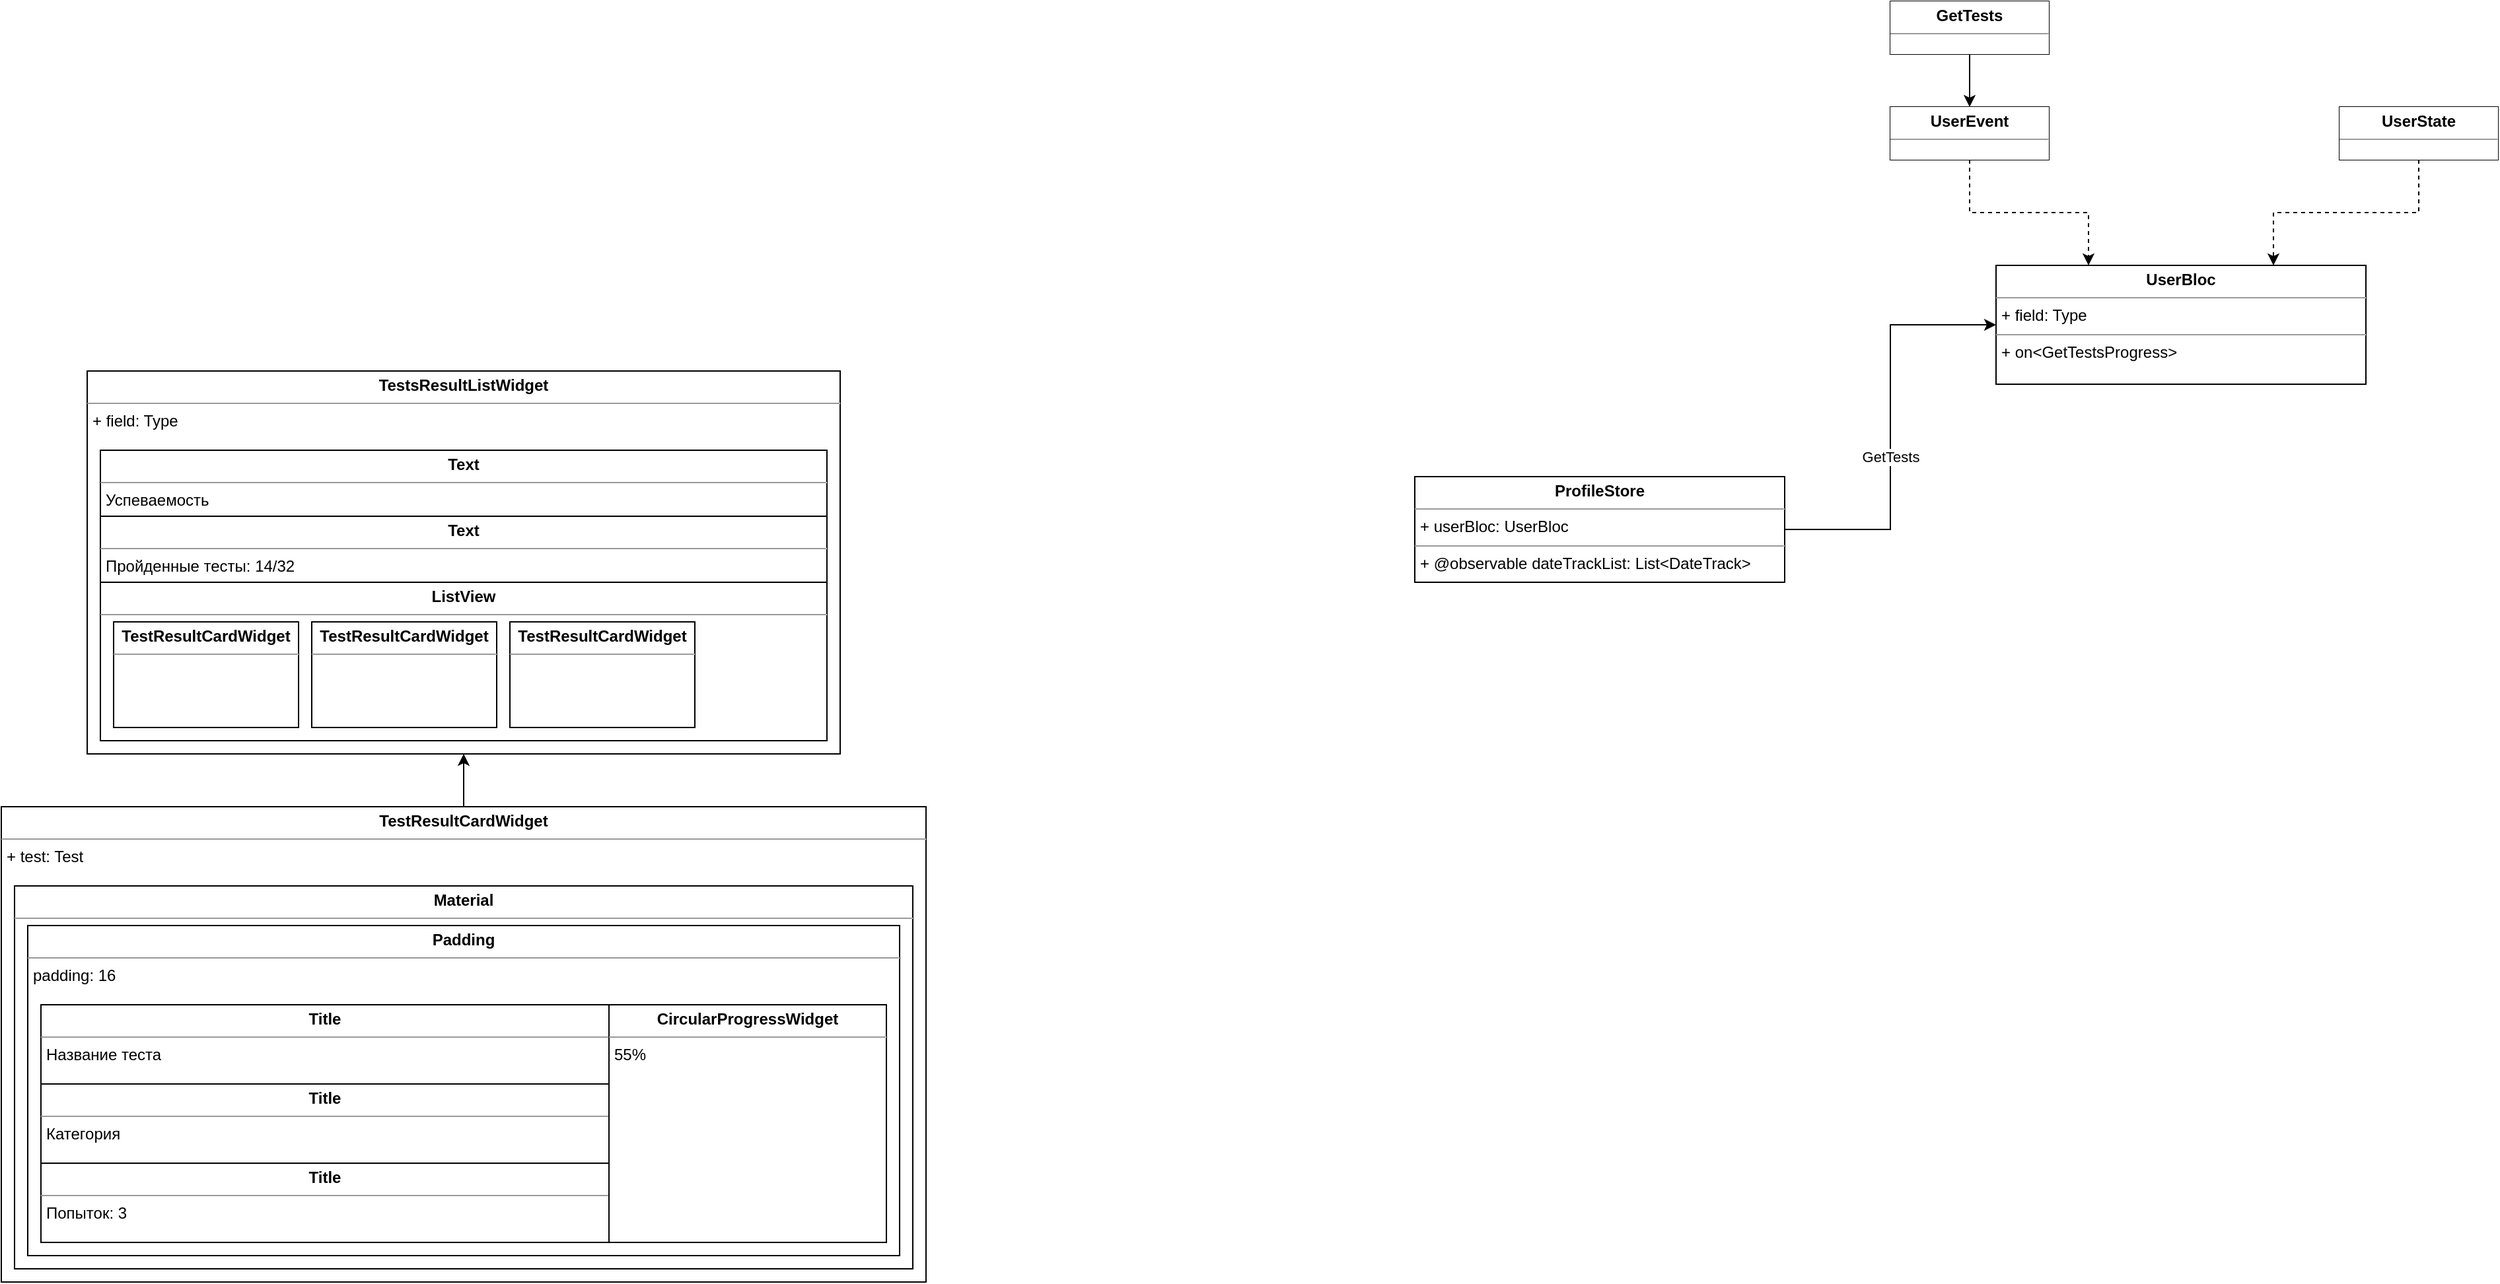 <mxfile version="15.7.3" type="github">
  <diagram id="xYR68J1s75E41UTsU3Sb" name="Page-1">
    <mxGraphModel dx="2681" dy="1632" grid="1" gridSize="10" guides="1" tooltips="1" connect="1" arrows="1" fold="1" page="1" pageScale="1" pageWidth="850" pageHeight="1100" math="0" shadow="0">
      <root>
        <mxCell id="0" />
        <mxCell id="1" parent="0" />
        <mxCell id="9o35Me_9tluS2l3f0opZ-1" value="&lt;p style=&quot;margin: 0px ; margin-top: 4px ; text-align: center&quot;&gt;&lt;b&gt;UserBloc&lt;/b&gt;&lt;/p&gt;&lt;hr size=&quot;1&quot;&gt;&lt;p style=&quot;margin: 0px ; margin-left: 4px&quot;&gt;+ field: Type&lt;/p&gt;&lt;hr size=&quot;1&quot;&gt;&lt;p style=&quot;margin: 0px ; margin-left: 4px&quot;&gt;+ on&amp;lt;GetTestsProgress&amp;gt;&lt;/p&gt;" style="verticalAlign=top;align=left;overflow=fill;fontSize=12;fontFamily=Helvetica;html=1;" vertex="1" parent="1">
          <mxGeometry x="320" y="160" width="280" height="90" as="geometry" />
        </mxCell>
        <mxCell id="9o35Me_9tluS2l3f0opZ-6" style="edgeStyle=orthogonalEdgeStyle;rounded=0;orthogonalLoop=1;jettySize=auto;html=1;exitX=0.5;exitY=1;exitDx=0;exitDy=0;entryX=0.25;entryY=0;entryDx=0;entryDy=0;dashed=1;" edge="1" parent="1" source="9o35Me_9tluS2l3f0opZ-2" target="9o35Me_9tluS2l3f0opZ-1">
          <mxGeometry relative="1" as="geometry" />
        </mxCell>
        <mxCell id="9o35Me_9tluS2l3f0opZ-2" value="&lt;p style=&quot;margin: 0px ; margin-top: 4px ; text-align: center&quot;&gt;&lt;b&gt;UserEvent&lt;/b&gt;&lt;/p&gt;&lt;hr size=&quot;1&quot;&gt;&lt;p style=&quot;margin: 0px ; margin-left: 4px&quot;&gt;&lt;br&gt;&lt;/p&gt;" style="verticalAlign=top;align=left;overflow=fill;fontSize=12;fontFamily=Helvetica;html=1;fillColor=default;strokeColor=default;fontColor=default;labelBackgroundColor=default;" vertex="1" parent="1">
          <mxGeometry x="240" y="40" width="120" height="40" as="geometry" />
        </mxCell>
        <mxCell id="9o35Me_9tluS2l3f0opZ-7" style="edgeStyle=orthogonalEdgeStyle;rounded=0;orthogonalLoop=1;jettySize=auto;html=1;exitX=0.5;exitY=1;exitDx=0;exitDy=0;entryX=0.75;entryY=0;entryDx=0;entryDy=0;dashed=1;" edge="1" parent="1" source="9o35Me_9tluS2l3f0opZ-3" target="9o35Me_9tluS2l3f0opZ-1">
          <mxGeometry relative="1" as="geometry" />
        </mxCell>
        <mxCell id="9o35Me_9tluS2l3f0opZ-3" value="&lt;p style=&quot;margin: 0px ; margin-top: 4px ; text-align: center&quot;&gt;&lt;b&gt;UserState&lt;/b&gt;&lt;/p&gt;&lt;hr size=&quot;1&quot;&gt;&lt;p style=&quot;margin: 0px ; margin-left: 4px&quot;&gt;&lt;br&gt;&lt;/p&gt;" style="verticalAlign=top;align=left;overflow=fill;fontSize=12;fontFamily=Helvetica;html=1;fillColor=default;strokeColor=default;fontColor=default;labelBackgroundColor=default;" vertex="1" parent="1">
          <mxGeometry x="580" y="40" width="120" height="40" as="geometry" />
        </mxCell>
        <mxCell id="9o35Me_9tluS2l3f0opZ-10" style="edgeStyle=orthogonalEdgeStyle;rounded=0;orthogonalLoop=1;jettySize=auto;html=1;entryX=0.5;entryY=0;entryDx=0;entryDy=0;" edge="1" parent="1" source="9o35Me_9tluS2l3f0opZ-9" target="9o35Me_9tluS2l3f0opZ-2">
          <mxGeometry relative="1" as="geometry" />
        </mxCell>
        <mxCell id="9o35Me_9tluS2l3f0opZ-9" value="&lt;p style=&quot;margin: 0px ; margin-top: 4px ; text-align: center&quot;&gt;&lt;b&gt;GetTests&lt;/b&gt;&lt;/p&gt;&lt;hr size=&quot;1&quot;&gt;&lt;p style=&quot;margin: 0px ; margin-left: 4px&quot;&gt;&lt;br&gt;&lt;/p&gt;" style="verticalAlign=top;align=left;overflow=fill;fontSize=12;fontFamily=Helvetica;html=1;fillColor=default;strokeColor=default;fontColor=default;labelBackgroundColor=default;" vertex="1" parent="1">
          <mxGeometry x="240" y="-40" width="120" height="40" as="geometry" />
        </mxCell>
        <mxCell id="9o35Me_9tluS2l3f0opZ-12" style="edgeStyle=orthogonalEdgeStyle;rounded=0;orthogonalLoop=1;jettySize=auto;html=1;entryX=0;entryY=0.5;entryDx=0;entryDy=0;exitX=1;exitY=0.5;exitDx=0;exitDy=0;" edge="1" parent="1" source="9o35Me_9tluS2l3f0opZ-11" target="9o35Me_9tluS2l3f0opZ-1">
          <mxGeometry relative="1" as="geometry" />
        </mxCell>
        <mxCell id="9o35Me_9tluS2l3f0opZ-13" value="GetTests" style="edgeLabel;html=1;align=center;verticalAlign=middle;resizable=0;points=[];" vertex="1" connectable="0" parent="9o35Me_9tluS2l3f0opZ-12">
          <mxGeometry x="-0.143" relative="1" as="geometry">
            <mxPoint as="offset" />
          </mxGeometry>
        </mxCell>
        <mxCell id="9o35Me_9tluS2l3f0opZ-11" value="&lt;p style=&quot;margin: 0px ; margin-top: 4px ; text-align: center&quot;&gt;&lt;b&gt;ProfileStore&lt;/b&gt;&lt;/p&gt;&lt;hr size=&quot;1&quot;&gt;&lt;p style=&quot;margin: 0px ; margin-left: 4px&quot;&gt;+ userBloc: UserBloc&lt;/p&gt;&lt;hr size=&quot;1&quot;&gt;&lt;p style=&quot;margin: 0px ; margin-left: 4px&quot;&gt;+ @observable dateTrackList: List&amp;lt;DateTrack&amp;gt;&lt;/p&gt;" style="verticalAlign=top;align=left;overflow=fill;fontSize=12;fontFamily=Helvetica;html=1;" vertex="1" parent="1">
          <mxGeometry x="-120" y="320" width="280" height="80" as="geometry" />
        </mxCell>
        <mxCell id="9o35Me_9tluS2l3f0opZ-31" style="edgeStyle=orthogonalEdgeStyle;rounded=0;orthogonalLoop=1;jettySize=auto;html=1;entryX=0.5;entryY=1;entryDx=0;entryDy=0;" edge="1" parent="1" source="9o35Me_9tluS2l3f0opZ-14" target="9o35Me_9tluS2l3f0opZ-23">
          <mxGeometry relative="1" as="geometry" />
        </mxCell>
        <mxCell id="9o35Me_9tluS2l3f0opZ-14" value="&lt;p style=&quot;margin: 0px ; margin-top: 4px ; text-align: center&quot;&gt;&lt;b&gt;TestResultCardWidget&lt;/b&gt;&lt;/p&gt;&lt;hr size=&quot;1&quot;&gt;&lt;p style=&quot;margin: 0px ; margin-left: 4px&quot;&gt;+ test: Test&lt;br&gt;&lt;/p&gt;" style="verticalAlign=top;align=left;overflow=fill;fontSize=12;fontFamily=Helvetica;html=1;" vertex="1" parent="1">
          <mxGeometry x="-1190" y="570" width="700" height="360" as="geometry" />
        </mxCell>
        <mxCell id="9o35Me_9tluS2l3f0opZ-17" value="&lt;p style=&quot;margin: 0px ; margin-top: 4px ; text-align: center&quot;&gt;&lt;b&gt;Material&lt;/b&gt;&lt;/p&gt;&lt;hr size=&quot;1&quot;&gt;&lt;p style=&quot;margin: 0px ; margin-left: 4px&quot;&gt;&lt;br&gt;&lt;/p&gt;" style="verticalAlign=top;align=left;overflow=fill;fontSize=12;fontFamily=Helvetica;html=1;" vertex="1" parent="1">
          <mxGeometry x="-1180" y="630" width="680" height="290" as="geometry" />
        </mxCell>
        <mxCell id="9o35Me_9tluS2l3f0opZ-18" value="&lt;p style=&quot;margin: 0px ; margin-top: 4px ; text-align: center&quot;&gt;&lt;b&gt;Padding&lt;/b&gt;&lt;/p&gt;&lt;hr size=&quot;1&quot;&gt;&lt;p style=&quot;margin: 0px ; margin-left: 4px&quot;&gt;padding: 16&lt;br&gt;&lt;/p&gt;" style="verticalAlign=top;align=left;overflow=fill;fontSize=12;fontFamily=Helvetica;html=1;" vertex="1" parent="1">
          <mxGeometry x="-1170" y="660" width="660" height="250" as="geometry" />
        </mxCell>
        <mxCell id="9o35Me_9tluS2l3f0opZ-19" value="&lt;p style=&quot;margin: 0px ; margin-top: 4px ; text-align: center&quot;&gt;&lt;b&gt;Title&lt;/b&gt;&lt;/p&gt;&lt;hr size=&quot;1&quot;&gt;&lt;p style=&quot;margin: 0px ; margin-left: 4px&quot;&gt;Название теста&lt;br&gt;&lt;/p&gt;" style="verticalAlign=top;align=left;overflow=fill;fontSize=12;fontFamily=Helvetica;html=1;" vertex="1" parent="1">
          <mxGeometry x="-1160" y="720" width="430" height="60" as="geometry" />
        </mxCell>
        <mxCell id="9o35Me_9tluS2l3f0opZ-20" value="&lt;p style=&quot;margin: 0px ; margin-top: 4px ; text-align: center&quot;&gt;&lt;b&gt;Title&lt;/b&gt;&lt;/p&gt;&lt;hr size=&quot;1&quot;&gt;&lt;p style=&quot;margin: 0px ; margin-left: 4px&quot;&gt;Категория&lt;br&gt;&lt;/p&gt;" style="verticalAlign=top;align=left;overflow=fill;fontSize=12;fontFamily=Helvetica;html=1;" vertex="1" parent="1">
          <mxGeometry x="-1160" y="780" width="430" height="60" as="geometry" />
        </mxCell>
        <mxCell id="9o35Me_9tluS2l3f0opZ-21" value="&lt;p style=&quot;margin: 0px ; margin-top: 4px ; text-align: center&quot;&gt;&lt;b&gt;Title&lt;/b&gt;&lt;/p&gt;&lt;hr size=&quot;1&quot;&gt;&lt;p style=&quot;margin: 0px ; margin-left: 4px&quot;&gt;Попыток: 3&lt;br&gt;&lt;/p&gt;" style="verticalAlign=top;align=left;overflow=fill;fontSize=12;fontFamily=Helvetica;html=1;" vertex="1" parent="1">
          <mxGeometry x="-1160" y="840" width="430" height="60" as="geometry" />
        </mxCell>
        <mxCell id="9o35Me_9tluS2l3f0opZ-22" value="&lt;p style=&quot;margin: 0px ; margin-top: 4px ; text-align: center&quot;&gt;&lt;b&gt;CircularProgressWidget&lt;/b&gt;&lt;br&gt;&lt;/p&gt;&lt;hr size=&quot;1&quot;&gt;&lt;p style=&quot;margin: 0px ; margin-left: 4px&quot;&gt;55%&lt;br&gt;&lt;/p&gt;" style="verticalAlign=top;align=left;overflow=fill;fontSize=12;fontFamily=Helvetica;html=1;" vertex="1" parent="1">
          <mxGeometry x="-730" y="720" width="210" height="180" as="geometry" />
        </mxCell>
        <mxCell id="9o35Me_9tluS2l3f0opZ-23" value="&lt;p style=&quot;margin: 0px ; margin-top: 4px ; text-align: center&quot;&gt;&lt;b&gt;TestsResultListWidget&lt;/b&gt;&lt;/p&gt;&lt;hr size=&quot;1&quot;&gt;&lt;p style=&quot;margin: 0px ; margin-left: 4px&quot;&gt;+ field: Type&lt;/p&gt;" style="verticalAlign=top;align=left;overflow=fill;fontSize=12;fontFamily=Helvetica;html=1;" vertex="1" parent="1">
          <mxGeometry x="-1125" y="240" width="570" height="290" as="geometry" />
        </mxCell>
        <mxCell id="9o35Me_9tluS2l3f0opZ-24" value="&lt;p style=&quot;margin: 0px ; margin-top: 4px ; text-align: center&quot;&gt;&lt;b&gt;Text&lt;/b&gt;&lt;/p&gt;&lt;hr size=&quot;1&quot;&gt;&lt;p style=&quot;margin: 0px ; margin-left: 4px&quot;&gt;Успеваемость&lt;br&gt;&lt;/p&gt;" style="verticalAlign=top;align=left;overflow=fill;fontSize=12;fontFamily=Helvetica;html=1;" vertex="1" parent="1">
          <mxGeometry x="-1115" y="300" width="550" height="50" as="geometry" />
        </mxCell>
        <mxCell id="9o35Me_9tluS2l3f0opZ-25" value="&lt;p style=&quot;margin: 0px ; margin-top: 4px ; text-align: center&quot;&gt;&lt;b&gt;Text&lt;/b&gt;&lt;/p&gt;&lt;hr size=&quot;1&quot;&gt;&lt;p style=&quot;margin: 0px ; margin-left: 4px&quot;&gt;Пройденные тесты: 14/32&lt;br&gt;&lt;/p&gt;" style="verticalAlign=top;align=left;overflow=fill;fontSize=12;fontFamily=Helvetica;html=1;" vertex="1" parent="1">
          <mxGeometry x="-1115" y="350" width="550" height="50" as="geometry" />
        </mxCell>
        <mxCell id="9o35Me_9tluS2l3f0opZ-26" value="&lt;p style=&quot;margin: 0px ; margin-top: 4px ; text-align: center&quot;&gt;&lt;b&gt;ListView&lt;/b&gt;&lt;/p&gt;&lt;hr size=&quot;1&quot;&gt;&lt;p style=&quot;margin: 0px ; margin-left: 4px&quot;&gt;&lt;br&gt;&lt;/p&gt;" style="verticalAlign=top;align=left;overflow=fill;fontSize=12;fontFamily=Helvetica;html=1;" vertex="1" parent="1">
          <mxGeometry x="-1115" y="400" width="550" height="120" as="geometry" />
        </mxCell>
        <mxCell id="9o35Me_9tluS2l3f0opZ-27" value="&lt;p style=&quot;margin: 0px ; margin-top: 4px ; text-align: center&quot;&gt;&lt;b&gt;TestResultCardWidget&lt;/b&gt;&lt;/p&gt;&lt;hr size=&quot;1&quot;&gt;&lt;p style=&quot;margin: 0px ; margin-left: 4px&quot;&gt;&lt;br&gt;&lt;/p&gt;" style="verticalAlign=top;align=left;overflow=fill;fontSize=12;fontFamily=Helvetica;html=1;" vertex="1" parent="1">
          <mxGeometry x="-1105" y="430" width="140" height="80" as="geometry" />
        </mxCell>
        <mxCell id="9o35Me_9tluS2l3f0opZ-28" value="&lt;p style=&quot;margin: 0px ; margin-top: 4px ; text-align: center&quot;&gt;&lt;b&gt;TestResultCardWidget&lt;/b&gt;&lt;/p&gt;&lt;hr size=&quot;1&quot;&gt;&lt;p style=&quot;margin: 0px ; margin-left: 4px&quot;&gt;&lt;br&gt;&lt;/p&gt;" style="verticalAlign=top;align=left;overflow=fill;fontSize=12;fontFamily=Helvetica;html=1;" vertex="1" parent="1">
          <mxGeometry x="-955" y="430" width="140" height="80" as="geometry" />
        </mxCell>
        <mxCell id="9o35Me_9tluS2l3f0opZ-29" value="&lt;p style=&quot;margin: 0px ; margin-top: 4px ; text-align: center&quot;&gt;&lt;b&gt;TestResultCardWidget&lt;/b&gt;&lt;/p&gt;&lt;hr size=&quot;1&quot;&gt;&lt;p style=&quot;margin: 0px ; margin-left: 4px&quot;&gt;&lt;br&gt;&lt;/p&gt;" style="verticalAlign=top;align=left;overflow=fill;fontSize=12;fontFamily=Helvetica;html=1;" vertex="1" parent="1">
          <mxGeometry x="-805" y="430" width="140" height="80" as="geometry" />
        </mxCell>
      </root>
    </mxGraphModel>
  </diagram>
</mxfile>
